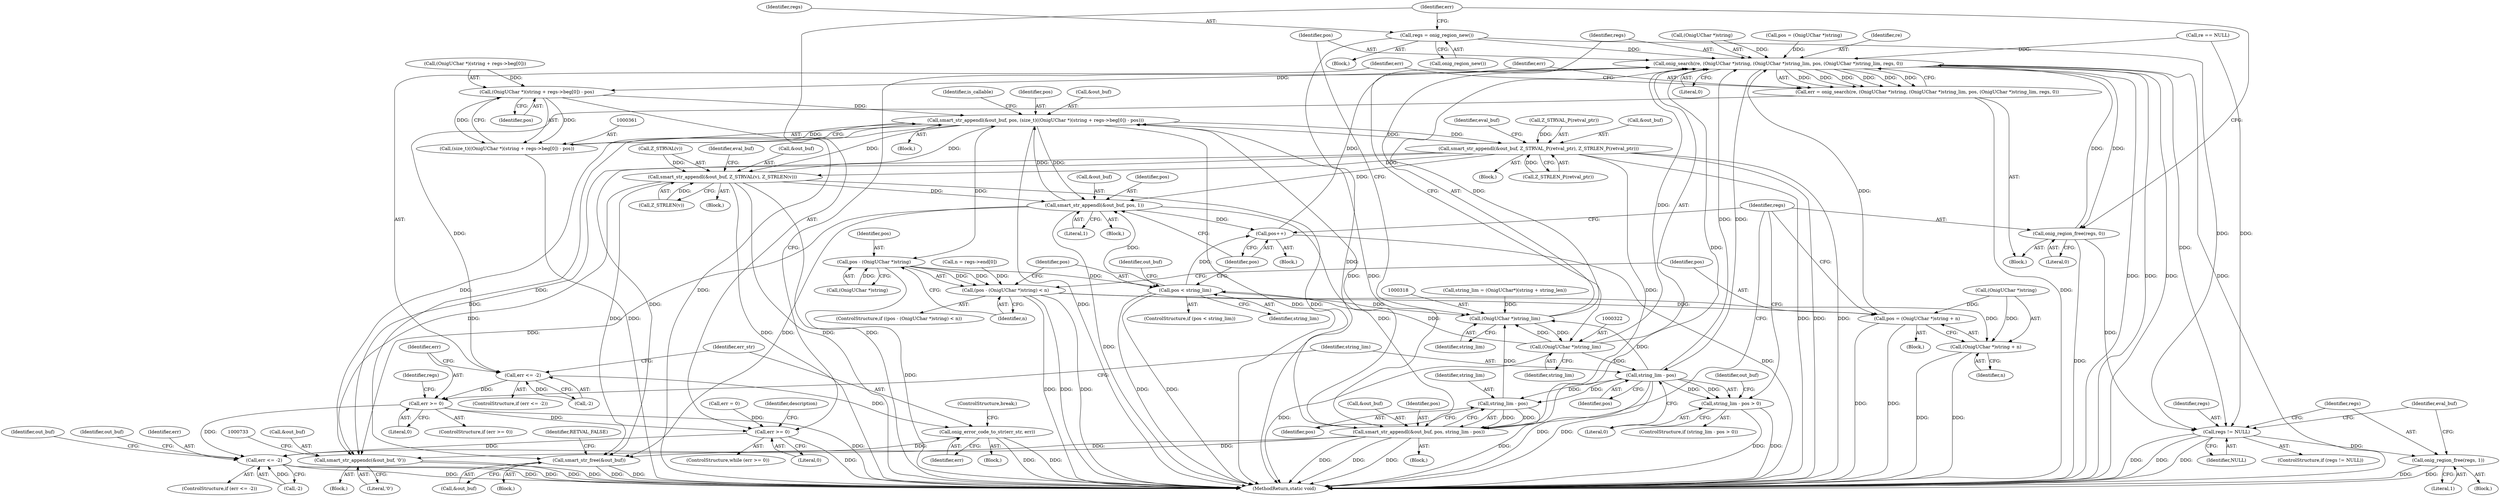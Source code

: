 digraph "0_php-src_5b597a2e5b28e2d5a52fc1be13f425f08f47cb62?w=1_1@pointer" {
"1000302" [label="(Call,regs = onig_region_new())"];
"1000312" [label="(Call,onig_search(re, (OnigUChar *)string, (OnigUChar *)string_lim, pos, (OnigUChar *)string_lim, regs, 0))"];
"1000310" [label="(Call,err = onig_search(re, (OnigUChar *)string, (OnigUChar *)string_lim, pos, (OnigUChar *)string_lim, regs, 0))"];
"1000327" [label="(Call,err <= -2)"];
"1000333" [label="(Call,onig_error_code_to_str(err_str, err))"];
"1000716" [label="(Call,err <= -2)"];
"1000338" [label="(Call,err >= 0)"];
"1000306" [label="(Call,err >= 0)"];
"1000362" [label="(Call,(OnigUChar *)(string + regs->beg[0]) - pos)"];
"1000356" [label="(Call,smart_str_appendl(&out_buf, pos, (size_t)((OnigUChar *)(string + regs->beg[0]) - pos)))"];
"1000588" [label="(Call,smart_str_appendl(&out_buf, Z_STRVAL_P(retval_ptr), Z_STRLEN_P(retval_ptr)))"];
"1000628" [label="(Call,smart_str_appendl(&out_buf, Z_STRVAL(v), Z_STRLEN(v)))"];
"1000673" [label="(Call,smart_str_appendl(&out_buf, pos, 1))"];
"1000678" [label="(Call,pos++)"];
"1000689" [label="(Call,smart_str_appendl(&out_buf, pos, string_lim - pos))"];
"1000721" [label="(Call,smart_str_free(&out_buf))"];
"1000727" [label="(Call,smart_str_appendc(&out_buf, '\0'))"];
"1000652" [label="(Call,pos - (OnigUChar *)string)"];
"1000651" [label="(Call,(pos - (OnigUChar *)string) < n)"];
"1000659" [label="(Call,pos = (OnigUChar *)string + n)"];
"1000661" [label="(Call,(OnigUChar *)string + n)"];
"1000669" [label="(Call,pos < string_lim)"];
"1000317" [label="(Call,(OnigUChar *)string_lim)"];
"1000321" [label="(Call,(OnigUChar *)string_lim)"];
"1000684" [label="(Call,string_lim - pos)"];
"1000683" [label="(Call,string_lim - pos > 0)"];
"1000693" [label="(Call,string_lim - pos)"];
"1000360" [label="(Call,(size_t)((OnigUChar *)(string + regs->beg[0]) - pos))"];
"1000696" [label="(Call,onig_region_free(regs, 0))"];
"1000705" [label="(Call,regs != NULL)"];
"1000709" [label="(Call,onig_region_free(regs, 1))"];
"1000629" [label="(Call,&out_buf)"];
"1000660" [label="(Identifier,pos)"];
"1000694" [label="(Identifier,string_lim)"];
"1000657" [label="(Identifier,n)"];
"1000359" [label="(Identifier,pos)"];
"1000668" [label="(ControlStructure,if (pos < string_lim))"];
"1000651" [label="(Call,(pos - (OnigUChar *)string) < n)"];
"1000727" [label="(Call,smart_str_appendc(&out_buf, '\0'))"];
"1000597" [label="(Identifier,eval_buf)"];
"1000722" [label="(Call,&out_buf)"];
"1000706" [label="(Identifier,regs)"];
"1000685" [label="(Identifier,string_lim)"];
"1000693" [label="(Call,string_lim - pos)"];
"1000257" [label="(Call,re == NULL)"];
"1000335" [label="(Identifier,err)"];
"1000357" [label="(Call,&out_buf)"];
"1000704" [label="(ControlStructure,if (regs != NULL))"];
"1000689" [label="(Call,smart_str_appendl(&out_buf, pos, string_lim - pos))"];
"1000690" [label="(Call,&out_buf)"];
"1000710" [label="(Identifier,regs)"];
"1000302" [label="(Call,regs = onig_region_new())"];
"1000375" [label="(Identifier,is_callable)"];
"1000675" [label="(Identifier,out_buf)"];
"1000676" [label="(Identifier,pos)"];
"1000362" [label="(Call,(OnigUChar *)(string + regs->beg[0]) - pos)"];
"1000312" [label="(Call,onig_search(re, (OnigUChar *)string, (OnigUChar *)string_lim, pos, (OnigUChar *)string_lim, regs, 0))"];
"1000691" [label="(Identifier,out_buf)"];
"1000325" [label="(Literal,0)"];
"1000308" [label="(Literal,0)"];
"1000683" [label="(Call,string_lim - pos > 0)"];
"1000743" [label="(MethodReturn,static void)"];
"1000628" [label="(Call,smart_str_appendl(&out_buf, Z_STRVAL(v), Z_STRLEN(v)))"];
"1000339" [label="(Identifier,err)"];
"1000662" [label="(Call,(OnigUChar *)string)"];
"1000700" [label="(Identifier,description)"];
"1000679" [label="(Identifier,pos)"];
"1000336" [label="(ControlStructure,break;)"];
"1000669" [label="(Call,pos < string_lim)"];
"1000682" [label="(ControlStructure,if (string_lim - pos > 0))"];
"1000678" [label="(Call,pos++)"];
"1000671" [label="(Identifier,string_lim)"];
"1000329" [label="(Call,-2)"];
"1000324" [label="(Identifier,regs)"];
"1000333" [label="(Call,onig_error_code_to_str(err_str, err))"];
"1000726" [label="(Block,)"];
"1000677" [label="(Literal,1)"];
"1000327" [label="(Call,err <= -2)"];
"1000659" [label="(Call,pos = (OnigUChar *)string + n)"];
"1000341" [label="(Block,)"];
"1000588" [label="(Call,smart_str_appendl(&out_buf, Z_STRVAL_P(retval_ptr), Z_STRLEN_P(retval_ptr)))"];
"1000715" [label="(ControlStructure,if (err <= -2))"];
"1000672" [label="(Block,)"];
"1000117" [label="(Block,)"];
"1000692" [label="(Identifier,pos)"];
"1000721" [label="(Call,smart_str_free(&out_buf))"];
"1000306" [label="(Call,err >= 0)"];
"1000326" [label="(ControlStructure,if (err <= -2))"];
"1000323" [label="(Identifier,string_lim)"];
"1000303" [label="(Identifier,regs)"];
"1000287" [label="(Call,err = 0)"];
"1000334" [label="(Identifier,err_str)"];
"1000305" [label="(ControlStructure,while (err >= 0))"];
"1000643" [label="(Call,n = regs->end[0])"];
"1000705" [label="(Call,regs != NULL)"];
"1000718" [label="(Call,-2)"];
"1000709" [label="(Call,onig_region_free(regs, 1))"];
"1000309" [label="(Block,)"];
"1000730" [label="(Literal,'\0')"];
"1000314" [label="(Call,(OnigUChar *)string)"];
"1000711" [label="(Literal,1)"];
"1000728" [label="(Call,&out_buf)"];
"1000337" [label="(ControlStructure,if (err >= 0))"];
"1000695" [label="(Identifier,pos)"];
"1000687" [label="(Literal,0)"];
"1000363" [label="(Call,(OnigUChar *)(string + regs->beg[0]))"];
"1000658" [label="(Block,)"];
"1000290" [label="(Call,pos = (OnigUChar *)string)"];
"1000650" [label="(ControlStructure,if ((pos - (OnigUChar *)string) < n))"];
"1000654" [label="(Call,(OnigUChar *)string)"];
"1000667" [label="(Block,)"];
"1000346" [label="(Identifier,regs)"];
"1000661" [label="(Call,(OnigUChar *)string + n)"];
"1000304" [label="(Call,onig_region_new())"];
"1000633" [label="(Call,Z_STRLEN(v))"];
"1000617" [label="(Block,)"];
"1000665" [label="(Identifier,n)"];
"1000729" [label="(Identifier,out_buf)"];
"1000591" [label="(Call,Z_STRVAL_P(retval_ptr))"];
"1000684" [label="(Call,string_lim - pos)"];
"1000320" [label="(Identifier,pos)"];
"1000338" [label="(Call,err >= 0)"];
"1000653" [label="(Identifier,pos)"];
"1000696" [label="(Call,onig_region_free(regs, 0))"];
"1000321" [label="(Call,(OnigUChar *)string_lim)"];
"1000372" [label="(Identifier,pos)"];
"1000589" [label="(Call,&out_buf)"];
"1000670" [label="(Identifier,pos)"];
"1000584" [label="(Block,)"];
"1000313" [label="(Identifier,re)"];
"1000724" [label="(Identifier,RETVAL_FALSE)"];
"1000295" [label="(Call,string_lim = (OnigUChar*)(string + string_len))"];
"1000714" [label="(Identifier,eval_buf)"];
"1000708" [label="(Block,)"];
"1000723" [label="(Identifier,out_buf)"];
"1000686" [label="(Identifier,pos)"];
"1000707" [label="(Identifier,NULL)"];
"1000311" [label="(Identifier,err)"];
"1000328" [label="(Identifier,err)"];
"1000674" [label="(Call,&out_buf)"];
"1000593" [label="(Call,Z_STRLEN_P(retval_ptr))"];
"1000716" [label="(Call,err <= -2)"];
"1000717" [label="(Identifier,err)"];
"1000356" [label="(Call,smart_str_appendl(&out_buf, pos, (size_t)((OnigUChar *)(string + regs->beg[0]) - pos)))"];
"1000331" [label="(Block,)"];
"1000319" [label="(Identifier,string_lim)"];
"1000698" [label="(Literal,0)"];
"1000340" [label="(Literal,0)"];
"1000631" [label="(Call,Z_STRVAL(v))"];
"1000720" [label="(Block,)"];
"1000317" [label="(Call,(OnigUChar *)string_lim)"];
"1000360" [label="(Call,(size_t)((OnigUChar *)(string + regs->beg[0]) - pos))"];
"1000673" [label="(Call,smart_str_appendl(&out_buf, pos, 1))"];
"1000307" [label="(Identifier,err)"];
"1000688" [label="(Block,)"];
"1000637" [label="(Identifier,eval_buf)"];
"1000697" [label="(Identifier,regs)"];
"1000652" [label="(Call,pos - (OnigUChar *)string)"];
"1000310" [label="(Call,err = onig_search(re, (OnigUChar *)string, (OnigUChar *)string_lim, pos, (OnigUChar *)string_lim, regs, 0))"];
"1000302" -> "1000117"  [label="AST: "];
"1000302" -> "1000304"  [label="CFG: "];
"1000303" -> "1000302"  [label="AST: "];
"1000304" -> "1000302"  [label="AST: "];
"1000307" -> "1000302"  [label="CFG: "];
"1000302" -> "1000743"  [label="DDG: "];
"1000302" -> "1000312"  [label="DDG: "];
"1000302" -> "1000705"  [label="DDG: "];
"1000312" -> "1000310"  [label="AST: "];
"1000312" -> "1000325"  [label="CFG: "];
"1000313" -> "1000312"  [label="AST: "];
"1000314" -> "1000312"  [label="AST: "];
"1000317" -> "1000312"  [label="AST: "];
"1000320" -> "1000312"  [label="AST: "];
"1000321" -> "1000312"  [label="AST: "];
"1000324" -> "1000312"  [label="AST: "];
"1000325" -> "1000312"  [label="AST: "];
"1000310" -> "1000312"  [label="CFG: "];
"1000312" -> "1000743"  [label="DDG: "];
"1000312" -> "1000743"  [label="DDG: "];
"1000312" -> "1000743"  [label="DDG: "];
"1000312" -> "1000743"  [label="DDG: "];
"1000312" -> "1000310"  [label="DDG: "];
"1000312" -> "1000310"  [label="DDG: "];
"1000312" -> "1000310"  [label="DDG: "];
"1000312" -> "1000310"  [label="DDG: "];
"1000312" -> "1000310"  [label="DDG: "];
"1000312" -> "1000310"  [label="DDG: "];
"1000257" -> "1000312"  [label="DDG: "];
"1000314" -> "1000312"  [label="DDG: "];
"1000317" -> "1000312"  [label="DDG: "];
"1000290" -> "1000312"  [label="DDG: "];
"1000659" -> "1000312"  [label="DDG: "];
"1000678" -> "1000312"  [label="DDG: "];
"1000684" -> "1000312"  [label="DDG: "];
"1000689" -> "1000312"  [label="DDG: "];
"1000321" -> "1000312"  [label="DDG: "];
"1000696" -> "1000312"  [label="DDG: "];
"1000312" -> "1000362"  [label="DDG: "];
"1000312" -> "1000684"  [label="DDG: "];
"1000312" -> "1000696"  [label="DDG: "];
"1000312" -> "1000705"  [label="DDG: "];
"1000310" -> "1000309"  [label="AST: "];
"1000311" -> "1000310"  [label="AST: "];
"1000328" -> "1000310"  [label="CFG: "];
"1000310" -> "1000743"  [label="DDG: "];
"1000310" -> "1000327"  [label="DDG: "];
"1000327" -> "1000326"  [label="AST: "];
"1000327" -> "1000329"  [label="CFG: "];
"1000328" -> "1000327"  [label="AST: "];
"1000329" -> "1000327"  [label="AST: "];
"1000334" -> "1000327"  [label="CFG: "];
"1000339" -> "1000327"  [label="CFG: "];
"1000329" -> "1000327"  [label="DDG: "];
"1000327" -> "1000333"  [label="DDG: "];
"1000327" -> "1000338"  [label="DDG: "];
"1000333" -> "1000331"  [label="AST: "];
"1000333" -> "1000335"  [label="CFG: "];
"1000334" -> "1000333"  [label="AST: "];
"1000335" -> "1000333"  [label="AST: "];
"1000336" -> "1000333"  [label="CFG: "];
"1000333" -> "1000743"  [label="DDG: "];
"1000333" -> "1000743"  [label="DDG: "];
"1000333" -> "1000716"  [label="DDG: "];
"1000716" -> "1000715"  [label="AST: "];
"1000716" -> "1000718"  [label="CFG: "];
"1000717" -> "1000716"  [label="AST: "];
"1000718" -> "1000716"  [label="AST: "];
"1000723" -> "1000716"  [label="CFG: "];
"1000729" -> "1000716"  [label="CFG: "];
"1000716" -> "1000743"  [label="DDG: "];
"1000716" -> "1000743"  [label="DDG: "];
"1000716" -> "1000743"  [label="DDG: "];
"1000338" -> "1000716"  [label="DDG: "];
"1000306" -> "1000716"  [label="DDG: "];
"1000718" -> "1000716"  [label="DDG: "];
"1000338" -> "1000337"  [label="AST: "];
"1000338" -> "1000340"  [label="CFG: "];
"1000339" -> "1000338"  [label="AST: "];
"1000340" -> "1000338"  [label="AST: "];
"1000346" -> "1000338"  [label="CFG: "];
"1000685" -> "1000338"  [label="CFG: "];
"1000338" -> "1000743"  [label="DDG: "];
"1000338" -> "1000306"  [label="DDG: "];
"1000306" -> "1000305"  [label="AST: "];
"1000306" -> "1000308"  [label="CFG: "];
"1000307" -> "1000306"  [label="AST: "];
"1000308" -> "1000306"  [label="AST: "];
"1000311" -> "1000306"  [label="CFG: "];
"1000700" -> "1000306"  [label="CFG: "];
"1000306" -> "1000743"  [label="DDG: "];
"1000287" -> "1000306"  [label="DDG: "];
"1000362" -> "1000360"  [label="AST: "];
"1000362" -> "1000372"  [label="CFG: "];
"1000363" -> "1000362"  [label="AST: "];
"1000372" -> "1000362"  [label="AST: "];
"1000360" -> "1000362"  [label="CFG: "];
"1000362" -> "1000743"  [label="DDG: "];
"1000362" -> "1000356"  [label="DDG: "];
"1000362" -> "1000360"  [label="DDG: "];
"1000362" -> "1000360"  [label="DDG: "];
"1000363" -> "1000362"  [label="DDG: "];
"1000356" -> "1000341"  [label="AST: "];
"1000356" -> "1000360"  [label="CFG: "];
"1000357" -> "1000356"  [label="AST: "];
"1000359" -> "1000356"  [label="AST: "];
"1000360" -> "1000356"  [label="AST: "];
"1000375" -> "1000356"  [label="CFG: "];
"1000356" -> "1000743"  [label="DDG: "];
"1000356" -> "1000743"  [label="DDG: "];
"1000588" -> "1000356"  [label="DDG: "];
"1000628" -> "1000356"  [label="DDG: "];
"1000689" -> "1000356"  [label="DDG: "];
"1000673" -> "1000356"  [label="DDG: "];
"1000360" -> "1000356"  [label="DDG: "];
"1000356" -> "1000588"  [label="DDG: "];
"1000356" -> "1000628"  [label="DDG: "];
"1000356" -> "1000652"  [label="DDG: "];
"1000356" -> "1000673"  [label="DDG: "];
"1000356" -> "1000689"  [label="DDG: "];
"1000356" -> "1000721"  [label="DDG: "];
"1000356" -> "1000727"  [label="DDG: "];
"1000588" -> "1000584"  [label="AST: "];
"1000588" -> "1000593"  [label="CFG: "];
"1000589" -> "1000588"  [label="AST: "];
"1000591" -> "1000588"  [label="AST: "];
"1000593" -> "1000588"  [label="AST: "];
"1000597" -> "1000588"  [label="CFG: "];
"1000588" -> "1000743"  [label="DDG: "];
"1000588" -> "1000743"  [label="DDG: "];
"1000588" -> "1000743"  [label="DDG: "];
"1000591" -> "1000588"  [label="DDG: "];
"1000593" -> "1000588"  [label="DDG: "];
"1000588" -> "1000628"  [label="DDG: "];
"1000588" -> "1000673"  [label="DDG: "];
"1000588" -> "1000689"  [label="DDG: "];
"1000588" -> "1000721"  [label="DDG: "];
"1000588" -> "1000727"  [label="DDG: "];
"1000628" -> "1000617"  [label="AST: "];
"1000628" -> "1000633"  [label="CFG: "];
"1000629" -> "1000628"  [label="AST: "];
"1000631" -> "1000628"  [label="AST: "];
"1000633" -> "1000628"  [label="AST: "];
"1000637" -> "1000628"  [label="CFG: "];
"1000628" -> "1000743"  [label="DDG: "];
"1000628" -> "1000743"  [label="DDG: "];
"1000628" -> "1000743"  [label="DDG: "];
"1000631" -> "1000628"  [label="DDG: "];
"1000633" -> "1000628"  [label="DDG: "];
"1000628" -> "1000673"  [label="DDG: "];
"1000628" -> "1000689"  [label="DDG: "];
"1000628" -> "1000721"  [label="DDG: "];
"1000628" -> "1000727"  [label="DDG: "];
"1000673" -> "1000672"  [label="AST: "];
"1000673" -> "1000677"  [label="CFG: "];
"1000674" -> "1000673"  [label="AST: "];
"1000676" -> "1000673"  [label="AST: "];
"1000677" -> "1000673"  [label="AST: "];
"1000679" -> "1000673"  [label="CFG: "];
"1000673" -> "1000743"  [label="DDG: "];
"1000669" -> "1000673"  [label="DDG: "];
"1000673" -> "1000678"  [label="DDG: "];
"1000673" -> "1000689"  [label="DDG: "];
"1000673" -> "1000721"  [label="DDG: "];
"1000673" -> "1000727"  [label="DDG: "];
"1000678" -> "1000667"  [label="AST: "];
"1000678" -> "1000679"  [label="CFG: "];
"1000679" -> "1000678"  [label="AST: "];
"1000697" -> "1000678"  [label="CFG: "];
"1000678" -> "1000743"  [label="DDG: "];
"1000669" -> "1000678"  [label="DDG: "];
"1000689" -> "1000688"  [label="AST: "];
"1000689" -> "1000693"  [label="CFG: "];
"1000690" -> "1000689"  [label="AST: "];
"1000692" -> "1000689"  [label="AST: "];
"1000693" -> "1000689"  [label="AST: "];
"1000697" -> "1000689"  [label="CFG: "];
"1000689" -> "1000743"  [label="DDG: "];
"1000689" -> "1000743"  [label="DDG: "];
"1000689" -> "1000743"  [label="DDG: "];
"1000693" -> "1000689"  [label="DDG: "];
"1000693" -> "1000689"  [label="DDG: "];
"1000689" -> "1000721"  [label="DDG: "];
"1000689" -> "1000727"  [label="DDG: "];
"1000721" -> "1000720"  [label="AST: "];
"1000721" -> "1000722"  [label="CFG: "];
"1000722" -> "1000721"  [label="AST: "];
"1000724" -> "1000721"  [label="CFG: "];
"1000721" -> "1000743"  [label="DDG: "];
"1000721" -> "1000743"  [label="DDG: "];
"1000727" -> "1000726"  [label="AST: "];
"1000727" -> "1000730"  [label="CFG: "];
"1000728" -> "1000727"  [label="AST: "];
"1000730" -> "1000727"  [label="AST: "];
"1000733" -> "1000727"  [label="CFG: "];
"1000727" -> "1000743"  [label="DDG: "];
"1000727" -> "1000743"  [label="DDG: "];
"1000652" -> "1000651"  [label="AST: "];
"1000652" -> "1000654"  [label="CFG: "];
"1000653" -> "1000652"  [label="AST: "];
"1000654" -> "1000652"  [label="AST: "];
"1000657" -> "1000652"  [label="CFG: "];
"1000652" -> "1000743"  [label="DDG: "];
"1000652" -> "1000651"  [label="DDG: "];
"1000652" -> "1000651"  [label="DDG: "];
"1000654" -> "1000652"  [label="DDG: "];
"1000652" -> "1000669"  [label="DDG: "];
"1000651" -> "1000650"  [label="AST: "];
"1000651" -> "1000657"  [label="CFG: "];
"1000657" -> "1000651"  [label="AST: "];
"1000660" -> "1000651"  [label="CFG: "];
"1000670" -> "1000651"  [label="CFG: "];
"1000651" -> "1000743"  [label="DDG: "];
"1000651" -> "1000743"  [label="DDG: "];
"1000651" -> "1000743"  [label="DDG: "];
"1000643" -> "1000651"  [label="DDG: "];
"1000651" -> "1000659"  [label="DDG: "];
"1000651" -> "1000661"  [label="DDG: "];
"1000659" -> "1000658"  [label="AST: "];
"1000659" -> "1000661"  [label="CFG: "];
"1000660" -> "1000659"  [label="AST: "];
"1000661" -> "1000659"  [label="AST: "];
"1000697" -> "1000659"  [label="CFG: "];
"1000659" -> "1000743"  [label="DDG: "];
"1000659" -> "1000743"  [label="DDG: "];
"1000662" -> "1000659"  [label="DDG: "];
"1000661" -> "1000665"  [label="CFG: "];
"1000662" -> "1000661"  [label="AST: "];
"1000665" -> "1000661"  [label="AST: "];
"1000661" -> "1000743"  [label="DDG: "];
"1000661" -> "1000743"  [label="DDG: "];
"1000662" -> "1000661"  [label="DDG: "];
"1000669" -> "1000668"  [label="AST: "];
"1000669" -> "1000671"  [label="CFG: "];
"1000670" -> "1000669"  [label="AST: "];
"1000671" -> "1000669"  [label="AST: "];
"1000675" -> "1000669"  [label="CFG: "];
"1000679" -> "1000669"  [label="CFG: "];
"1000669" -> "1000743"  [label="DDG: "];
"1000669" -> "1000743"  [label="DDG: "];
"1000669" -> "1000317"  [label="DDG: "];
"1000321" -> "1000669"  [label="DDG: "];
"1000317" -> "1000319"  [label="CFG: "];
"1000318" -> "1000317"  [label="AST: "];
"1000319" -> "1000317"  [label="AST: "];
"1000320" -> "1000317"  [label="CFG: "];
"1000295" -> "1000317"  [label="DDG: "];
"1000684" -> "1000317"  [label="DDG: "];
"1000693" -> "1000317"  [label="DDG: "];
"1000321" -> "1000317"  [label="DDG: "];
"1000317" -> "1000321"  [label="DDG: "];
"1000321" -> "1000323"  [label="CFG: "];
"1000322" -> "1000321"  [label="AST: "];
"1000323" -> "1000321"  [label="AST: "];
"1000324" -> "1000321"  [label="CFG: "];
"1000321" -> "1000743"  [label="DDG: "];
"1000321" -> "1000684"  [label="DDG: "];
"1000684" -> "1000683"  [label="AST: "];
"1000684" -> "1000686"  [label="CFG: "];
"1000685" -> "1000684"  [label="AST: "];
"1000686" -> "1000684"  [label="AST: "];
"1000687" -> "1000684"  [label="CFG: "];
"1000684" -> "1000743"  [label="DDG: "];
"1000684" -> "1000743"  [label="DDG: "];
"1000684" -> "1000683"  [label="DDG: "];
"1000684" -> "1000683"  [label="DDG: "];
"1000684" -> "1000693"  [label="DDG: "];
"1000684" -> "1000693"  [label="DDG: "];
"1000683" -> "1000682"  [label="AST: "];
"1000683" -> "1000687"  [label="CFG: "];
"1000687" -> "1000683"  [label="AST: "];
"1000691" -> "1000683"  [label="CFG: "];
"1000697" -> "1000683"  [label="CFG: "];
"1000683" -> "1000743"  [label="DDG: "];
"1000683" -> "1000743"  [label="DDG: "];
"1000693" -> "1000695"  [label="CFG: "];
"1000694" -> "1000693"  [label="AST: "];
"1000695" -> "1000693"  [label="AST: "];
"1000693" -> "1000743"  [label="DDG: "];
"1000361" -> "1000360"  [label="AST: "];
"1000360" -> "1000743"  [label="DDG: "];
"1000696" -> "1000309"  [label="AST: "];
"1000696" -> "1000698"  [label="CFG: "];
"1000697" -> "1000696"  [label="AST: "];
"1000698" -> "1000696"  [label="AST: "];
"1000307" -> "1000696"  [label="CFG: "];
"1000696" -> "1000743"  [label="DDG: "];
"1000696" -> "1000705"  [label="DDG: "];
"1000705" -> "1000704"  [label="AST: "];
"1000705" -> "1000707"  [label="CFG: "];
"1000706" -> "1000705"  [label="AST: "];
"1000707" -> "1000705"  [label="AST: "];
"1000710" -> "1000705"  [label="CFG: "];
"1000714" -> "1000705"  [label="CFG: "];
"1000705" -> "1000743"  [label="DDG: "];
"1000705" -> "1000743"  [label="DDG: "];
"1000705" -> "1000743"  [label="DDG: "];
"1000257" -> "1000705"  [label="DDG: "];
"1000705" -> "1000709"  [label="DDG: "];
"1000709" -> "1000708"  [label="AST: "];
"1000709" -> "1000711"  [label="CFG: "];
"1000710" -> "1000709"  [label="AST: "];
"1000711" -> "1000709"  [label="AST: "];
"1000714" -> "1000709"  [label="CFG: "];
"1000709" -> "1000743"  [label="DDG: "];
"1000709" -> "1000743"  [label="DDG: "];
}
